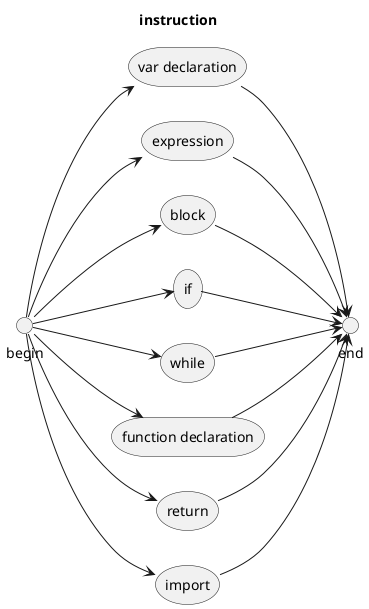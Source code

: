 @startuml
left to right direction
title instruction

circle "begin" as BEGIN
circle "end" as END
storage "var declaration" as VAR
storage expression
storage block
storage if
storage while
storage "function declaration" as FUNC
storage return
storage import

BEGIN-->VAR
VAR-->END
BEGIN-->expression
expression-->END
BEGIN-->block
block-->END
BEGIN-->if
if-->END
BEGIN-->while
while-->END
BEGIN-->FUNC
FUNC-->END
BEGIN-->return
return-->END
BEGIN-->import
import-->END
@enduml
